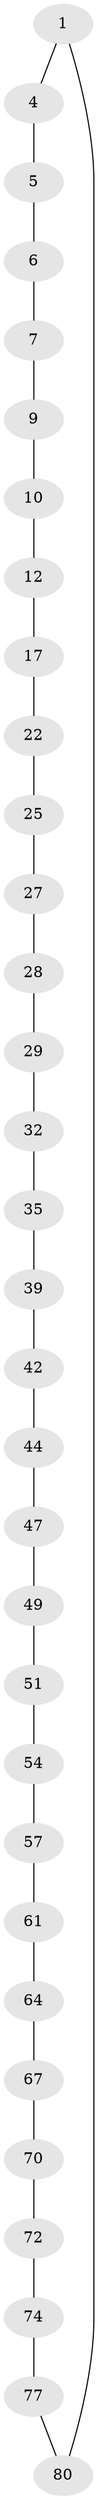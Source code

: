// original degree distribution, {2: 1.0}
// Generated by graph-tools (version 1.1) at 2025/20/03/04/25 18:20:08]
// undirected, 32 vertices, 32 edges
graph export_dot {
graph [start="1"]
  node [color=gray90,style=filled];
  1 [super="+2+81"];
  4;
  5;
  6;
  7 [super="+8"];
  9;
  10 [super="+11"];
  12 [super="+13"];
  17 [super="+18"];
  22 [super="+23"];
  25 [super="+26"];
  27;
  28;
  29 [super="+30"];
  32 [super="+33"];
  35 [super="+36"];
  39 [super="+40"];
  42 [super="+43"];
  44 [super="+45"];
  47 [super="+48"];
  49 [super="+50"];
  51 [super="+52"];
  54 [super="+55"];
  57 [super="+58"];
  61 [super="+62"];
  64 [super="+65"];
  67 [super="+68"];
  70 [super="+71"];
  72 [super="+73"];
  74 [super="+75"];
  77 [super="+78"];
  80;
  1 -- 4;
  1 -- 80;
  4 -- 5;
  5 -- 6;
  6 -- 7;
  7 -- 9;
  9 -- 10;
  10 -- 12;
  12 -- 17;
  17 -- 22;
  22 -- 25;
  25 -- 27;
  27 -- 28;
  28 -- 29;
  29 -- 32;
  32 -- 35;
  35 -- 39;
  39 -- 42;
  42 -- 44;
  44 -- 47;
  47 -- 49;
  49 -- 51;
  51 -- 54;
  54 -- 57;
  57 -- 61;
  61 -- 64;
  64 -- 67;
  67 -- 70;
  70 -- 72;
  72 -- 74;
  74 -- 77;
  77 -- 80;
}
